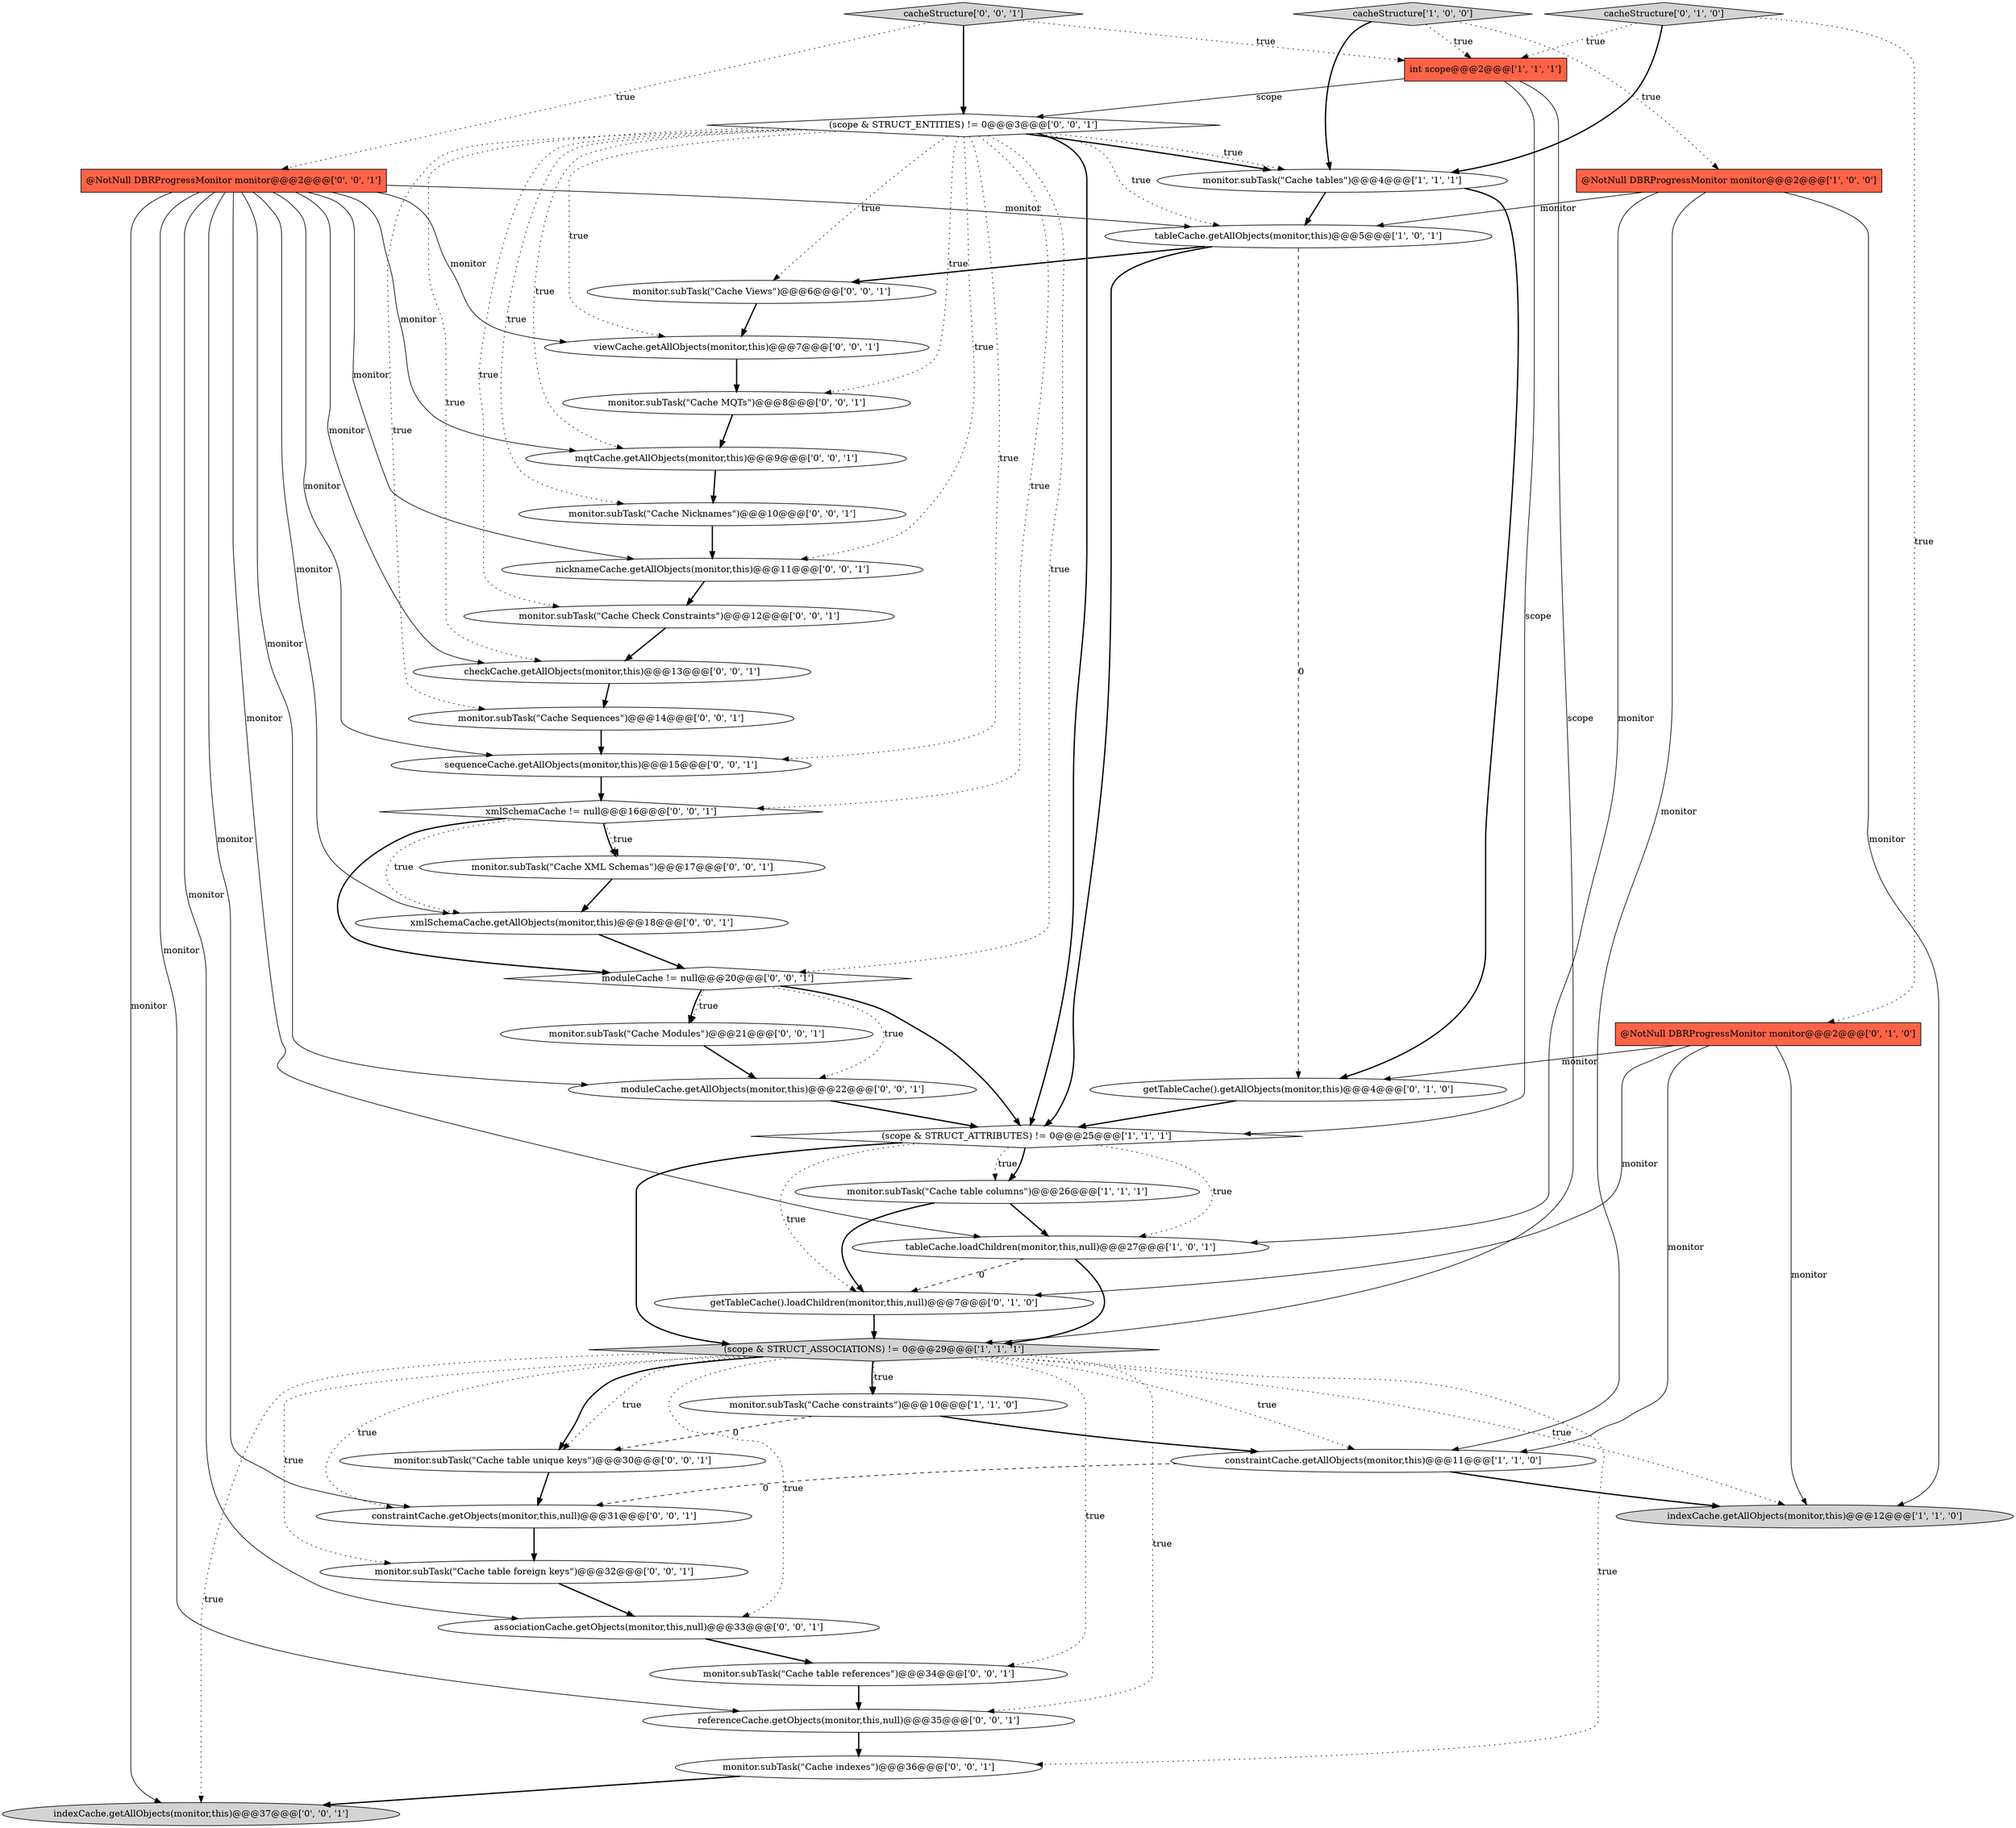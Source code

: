 digraph {
13 [style = filled, label = "cacheStructure['0', '1', '0']", fillcolor = lightgray, shape = diamond image = "AAA0AAABBB2BBB"];
36 [style = filled, label = "xmlSchemaCache != null@@@16@@@['0', '0', '1']", fillcolor = white, shape = diamond image = "AAA0AAABBB3BBB"];
18 [style = filled, label = "xmlSchemaCache.getAllObjects(monitor,this)@@@18@@@['0', '0', '1']", fillcolor = white, shape = ellipse image = "AAA0AAABBB3BBB"];
26 [style = filled, label = "referenceCache.getObjects(monitor,this,null)@@@35@@@['0', '0', '1']", fillcolor = white, shape = ellipse image = "AAA0AAABBB3BBB"];
40 [style = filled, label = "monitor.subTask(\"Cache indexes\")@@@36@@@['0', '0', '1']", fillcolor = white, shape = ellipse image = "AAA0AAABBB3BBB"];
3 [style = filled, label = "(scope & STRUCT_ASSOCIATIONS) != 0@@@29@@@['1', '1', '1']", fillcolor = lightgray, shape = diamond image = "AAA0AAABBB1BBB"];
17 [style = filled, label = "viewCache.getAllObjects(monitor,this)@@@7@@@['0', '0', '1']", fillcolor = white, shape = ellipse image = "AAA0AAABBB3BBB"];
21 [style = filled, label = "mqtCache.getAllObjects(monitor,this)@@@9@@@['0', '0', '1']", fillcolor = white, shape = ellipse image = "AAA0AAABBB3BBB"];
5 [style = filled, label = "monitor.subTask(\"Cache tables\")@@@4@@@['1', '1', '1']", fillcolor = white, shape = ellipse image = "AAA0AAABBB1BBB"];
11 [style = filled, label = "(scope & STRUCT_ATTRIBUTES) != 0@@@25@@@['1', '1', '1']", fillcolor = white, shape = diamond image = "AAA0AAABBB1BBB"];
0 [style = filled, label = "constraintCache.getAllObjects(monitor,this)@@@11@@@['1', '1', '0']", fillcolor = white, shape = ellipse image = "AAA0AAABBB1BBB"];
9 [style = filled, label = "cacheStructure['1', '0', '0']", fillcolor = lightgray, shape = diamond image = "AAA0AAABBB1BBB"];
39 [style = filled, label = "monitor.subTask(\"Cache table foreign keys\")@@@32@@@['0', '0', '1']", fillcolor = white, shape = ellipse image = "AAA0AAABBB3BBB"];
33 [style = filled, label = "cacheStructure['0', '0', '1']", fillcolor = lightgray, shape = diamond image = "AAA0AAABBB3BBB"];
2 [style = filled, label = "tableCache.loadChildren(monitor,this,null)@@@27@@@['1', '0', '1']", fillcolor = white, shape = ellipse image = "AAA0AAABBB1BBB"];
28 [style = filled, label = "monitor.subTask(\"Cache Views\")@@@6@@@['0', '0', '1']", fillcolor = white, shape = ellipse image = "AAA0AAABBB3BBB"];
10 [style = filled, label = "monitor.subTask(\"Cache constraints\")@@@10@@@['1', '1', '0']", fillcolor = white, shape = ellipse image = "AAA0AAABBB1BBB"];
22 [style = filled, label = "moduleCache != null@@@20@@@['0', '0', '1']", fillcolor = white, shape = diamond image = "AAA0AAABBB3BBB"];
6 [style = filled, label = "indexCache.getAllObjects(monitor,this)@@@12@@@['1', '1', '0']", fillcolor = lightgray, shape = ellipse image = "AAA0AAABBB1BBB"];
19 [style = filled, label = "monitor.subTask(\"Cache MQTs\")@@@8@@@['0', '0', '1']", fillcolor = white, shape = ellipse image = "AAA0AAABBB3BBB"];
37 [style = filled, label = "checkCache.getAllObjects(monitor,this)@@@13@@@['0', '0', '1']", fillcolor = white, shape = ellipse image = "AAA0AAABBB3BBB"];
20 [style = filled, label = "monitor.subTask(\"Cache Modules\")@@@21@@@['0', '0', '1']", fillcolor = white, shape = ellipse image = "AAA0AAABBB3BBB"];
23 [style = filled, label = "constraintCache.getObjects(monitor,this,null)@@@31@@@['0', '0', '1']", fillcolor = white, shape = ellipse image = "AAA0AAABBB3BBB"];
34 [style = filled, label = "monitor.subTask(\"Cache Check Constraints\")@@@12@@@['0', '0', '1']", fillcolor = white, shape = ellipse image = "AAA0AAABBB3BBB"];
7 [style = filled, label = "int scope@@@2@@@['1', '1', '1']", fillcolor = tomato, shape = box image = "AAA0AAABBB1BBB"];
1 [style = filled, label = "monitor.subTask(\"Cache table columns\")@@@26@@@['1', '1', '1']", fillcolor = white, shape = ellipse image = "AAA0AAABBB1BBB"];
14 [style = filled, label = "@NotNull DBRProgressMonitor monitor@@@2@@@['0', '1', '0']", fillcolor = tomato, shape = box image = "AAA0AAABBB2BBB"];
29 [style = filled, label = "(scope & STRUCT_ENTITIES) != 0@@@3@@@['0', '0', '1']", fillcolor = white, shape = diamond image = "AAA0AAABBB3BBB"];
42 [style = filled, label = "monitor.subTask(\"Cache Nicknames\")@@@10@@@['0', '0', '1']", fillcolor = white, shape = ellipse image = "AAA0AAABBB3BBB"];
4 [style = filled, label = "@NotNull DBRProgressMonitor monitor@@@2@@@['1', '0', '0']", fillcolor = tomato, shape = box image = "AAA0AAABBB1BBB"];
24 [style = filled, label = "@NotNull DBRProgressMonitor monitor@@@2@@@['0', '0', '1']", fillcolor = tomato, shape = box image = "AAA0AAABBB3BBB"];
8 [style = filled, label = "tableCache.getAllObjects(monitor,this)@@@5@@@['1', '0', '1']", fillcolor = white, shape = ellipse image = "AAA0AAABBB1BBB"];
30 [style = filled, label = "associationCache.getObjects(monitor,this,null)@@@33@@@['0', '0', '1']", fillcolor = white, shape = ellipse image = "AAA0AAABBB3BBB"];
12 [style = filled, label = "getTableCache().getAllObjects(monitor,this)@@@4@@@['0', '1', '0']", fillcolor = white, shape = ellipse image = "AAA1AAABBB2BBB"];
27 [style = filled, label = "monitor.subTask(\"Cache XML Schemas\")@@@17@@@['0', '0', '1']", fillcolor = white, shape = ellipse image = "AAA0AAABBB3BBB"];
32 [style = filled, label = "sequenceCache.getAllObjects(monitor,this)@@@15@@@['0', '0', '1']", fillcolor = white, shape = ellipse image = "AAA0AAABBB3BBB"];
38 [style = filled, label = "moduleCache.getAllObjects(monitor,this)@@@22@@@['0', '0', '1']", fillcolor = white, shape = ellipse image = "AAA0AAABBB3BBB"];
25 [style = filled, label = "indexCache.getAllObjects(monitor,this)@@@37@@@['0', '0', '1']", fillcolor = lightgray, shape = ellipse image = "AAA0AAABBB3BBB"];
35 [style = filled, label = "monitor.subTask(\"Cache table references\")@@@34@@@['0', '0', '1']", fillcolor = white, shape = ellipse image = "AAA0AAABBB3BBB"];
31 [style = filled, label = "nicknameCache.getAllObjects(monitor,this)@@@11@@@['0', '0', '1']", fillcolor = white, shape = ellipse image = "AAA0AAABBB3BBB"];
41 [style = filled, label = "monitor.subTask(\"Cache Sequences\")@@@14@@@['0', '0', '1']", fillcolor = white, shape = ellipse image = "AAA0AAABBB3BBB"];
15 [style = filled, label = "getTableCache().loadChildren(monitor,this,null)@@@7@@@['0', '1', '0']", fillcolor = white, shape = ellipse image = "AAA1AAABBB2BBB"];
16 [style = filled, label = "monitor.subTask(\"Cache table unique keys\")@@@30@@@['0', '0', '1']", fillcolor = white, shape = ellipse image = "AAA0AAABBB3BBB"];
3->10 [style = bold, label=""];
24->38 [style = solid, label="monitor"];
29->32 [style = dotted, label="true"];
33->7 [style = dotted, label="true"];
29->36 [style = dotted, label="true"];
22->20 [style = dotted, label="true"];
33->24 [style = dotted, label="true"];
7->3 [style = solid, label="scope"];
22->20 [style = bold, label=""];
22->38 [style = dotted, label="true"];
14->12 [style = solid, label="monitor"];
24->8 [style = solid, label="monitor"];
16->23 [style = bold, label=""];
26->40 [style = bold, label=""];
11->1 [style = dotted, label="true"];
3->6 [style = dotted, label="true"];
29->19 [style = dotted, label="true"];
29->31 [style = dotted, label="true"];
24->2 [style = solid, label="monitor"];
5->12 [style = bold, label=""];
30->35 [style = bold, label=""];
4->2 [style = solid, label="monitor"];
29->28 [style = dotted, label="true"];
35->26 [style = bold, label=""];
39->30 [style = bold, label=""];
3->16 [style = dotted, label="true"];
33->29 [style = bold, label=""];
1->2 [style = bold, label=""];
31->34 [style = bold, label=""];
40->25 [style = bold, label=""];
3->39 [style = dotted, label="true"];
3->26 [style = dotted, label="true"];
21->42 [style = bold, label=""];
7->11 [style = solid, label="scope"];
41->32 [style = bold, label=""];
29->5 [style = bold, label=""];
24->23 [style = solid, label="monitor"];
14->0 [style = solid, label="monitor"];
24->25 [style = solid, label="monitor"];
29->41 [style = dotted, label="true"];
2->3 [style = bold, label=""];
3->30 [style = dotted, label="true"];
24->37 [style = solid, label="monitor"];
10->16 [style = dashed, label="0"];
3->35 [style = dotted, label="true"];
0->23 [style = dashed, label="0"];
24->30 [style = solid, label="monitor"];
1->15 [style = bold, label=""];
15->3 [style = bold, label=""];
14->15 [style = solid, label="monitor"];
3->25 [style = dotted, label="true"];
29->42 [style = dotted, label="true"];
13->14 [style = dotted, label="true"];
13->5 [style = bold, label=""];
28->17 [style = bold, label=""];
24->26 [style = solid, label="monitor"];
0->6 [style = bold, label=""];
11->3 [style = bold, label=""];
4->0 [style = solid, label="monitor"];
37->41 [style = bold, label=""];
11->2 [style = dotted, label="true"];
5->8 [style = bold, label=""];
29->5 [style = dotted, label="true"];
29->8 [style = dotted, label="true"];
18->22 [style = bold, label=""];
24->32 [style = solid, label="monitor"];
17->19 [style = bold, label=""];
24->17 [style = solid, label="monitor"];
29->34 [style = dotted, label="true"];
3->10 [style = dotted, label="true"];
36->18 [style = dotted, label="true"];
8->12 [style = dashed, label="0"];
24->21 [style = solid, label="monitor"];
9->4 [style = dotted, label="true"];
24->18 [style = solid, label="monitor"];
4->6 [style = solid, label="monitor"];
11->15 [style = dotted, label="true"];
14->6 [style = solid, label="monitor"];
3->16 [style = bold, label=""];
29->21 [style = dotted, label="true"];
9->5 [style = bold, label=""];
38->11 [style = bold, label=""];
10->0 [style = bold, label=""];
22->11 [style = bold, label=""];
29->37 [style = dotted, label="true"];
36->27 [style = bold, label=""];
29->17 [style = dotted, label="true"];
36->27 [style = dotted, label="true"];
42->31 [style = bold, label=""];
9->7 [style = dotted, label="true"];
3->23 [style = dotted, label="true"];
23->39 [style = bold, label=""];
36->22 [style = bold, label=""];
11->1 [style = bold, label=""];
2->15 [style = dashed, label="0"];
4->8 [style = solid, label="monitor"];
3->0 [style = dotted, label="true"];
32->36 [style = bold, label=""];
19->21 [style = bold, label=""];
8->11 [style = bold, label=""];
3->40 [style = dotted, label="true"];
8->28 [style = bold, label=""];
20->38 [style = bold, label=""];
27->18 [style = bold, label=""];
12->11 [style = bold, label=""];
24->31 [style = solid, label="monitor"];
29->22 [style = dotted, label="true"];
7->29 [style = solid, label="scope"];
13->7 [style = dotted, label="true"];
34->37 [style = bold, label=""];
29->11 [style = bold, label=""];
}
